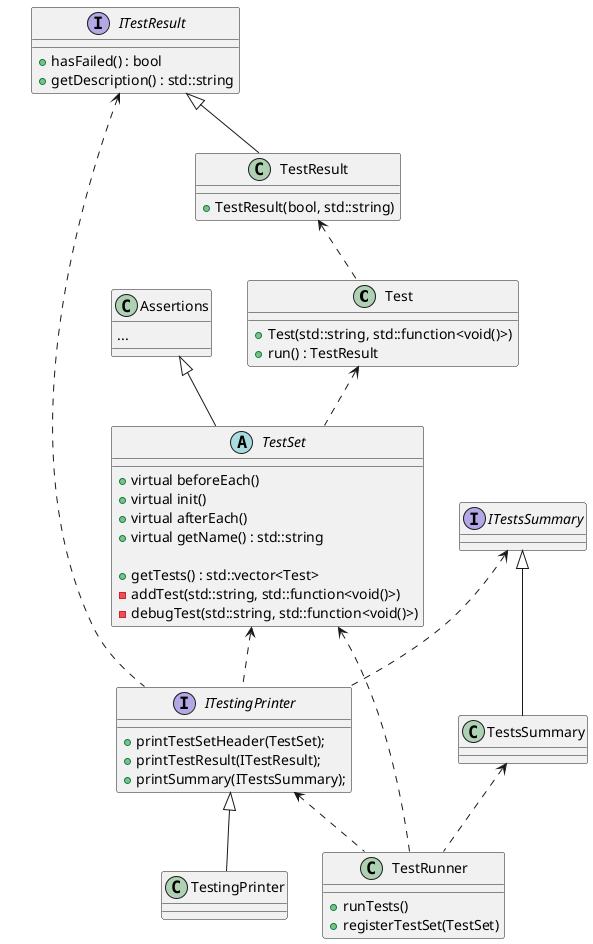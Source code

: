 @startuml


class Test {
    + Test(std::string, std::function<void()>)
    + run() : TestResult
}

interface ITestResult {
    + hasFailed() : bool
    + getDescription() : std::string
}

class TestResult {
    + TestResult(bool, std::string)
}

interface ITestingPrinter {
    + printTestSetHeader(TestSet);
    + printTestResult(ITestResult);
    + printSummary(ITestsSummary);
    
}

class TestingPrinter {

}

class TestRunner {
    + runTests()
    + registerTestSet(TestSet)
}


interface ITestsSummary {

}

class TestsSummary {

}

abstract class TestSet {
    + virtual beforeEach()
    + virtual init()
    + virtual afterEach()
    + virtual getName() : std::string

    + getTests() : std::vector<Test>
    - addTest(std::string, std::function<void()>)
    - debugTest(std::string, std::function<void()>)  
}

class Assertions {
    ...
}

ITestResult <|-- TestResult
ITestingPrinter <|-- TestingPrinter
ITestsSummary <|-- TestsSummary
Assertions <|-- TestSet

ITestResult <.. ITestingPrinter
ITestsSummary <.. ITestingPrinter
TestSet <.. ITestingPrinter

TestSet <.. TestRunner
TestsSummary <.. TestRunner
ITestingPrinter <.. TestRunner

TestResult <.. Test

Test <.. TestSet

@enduml